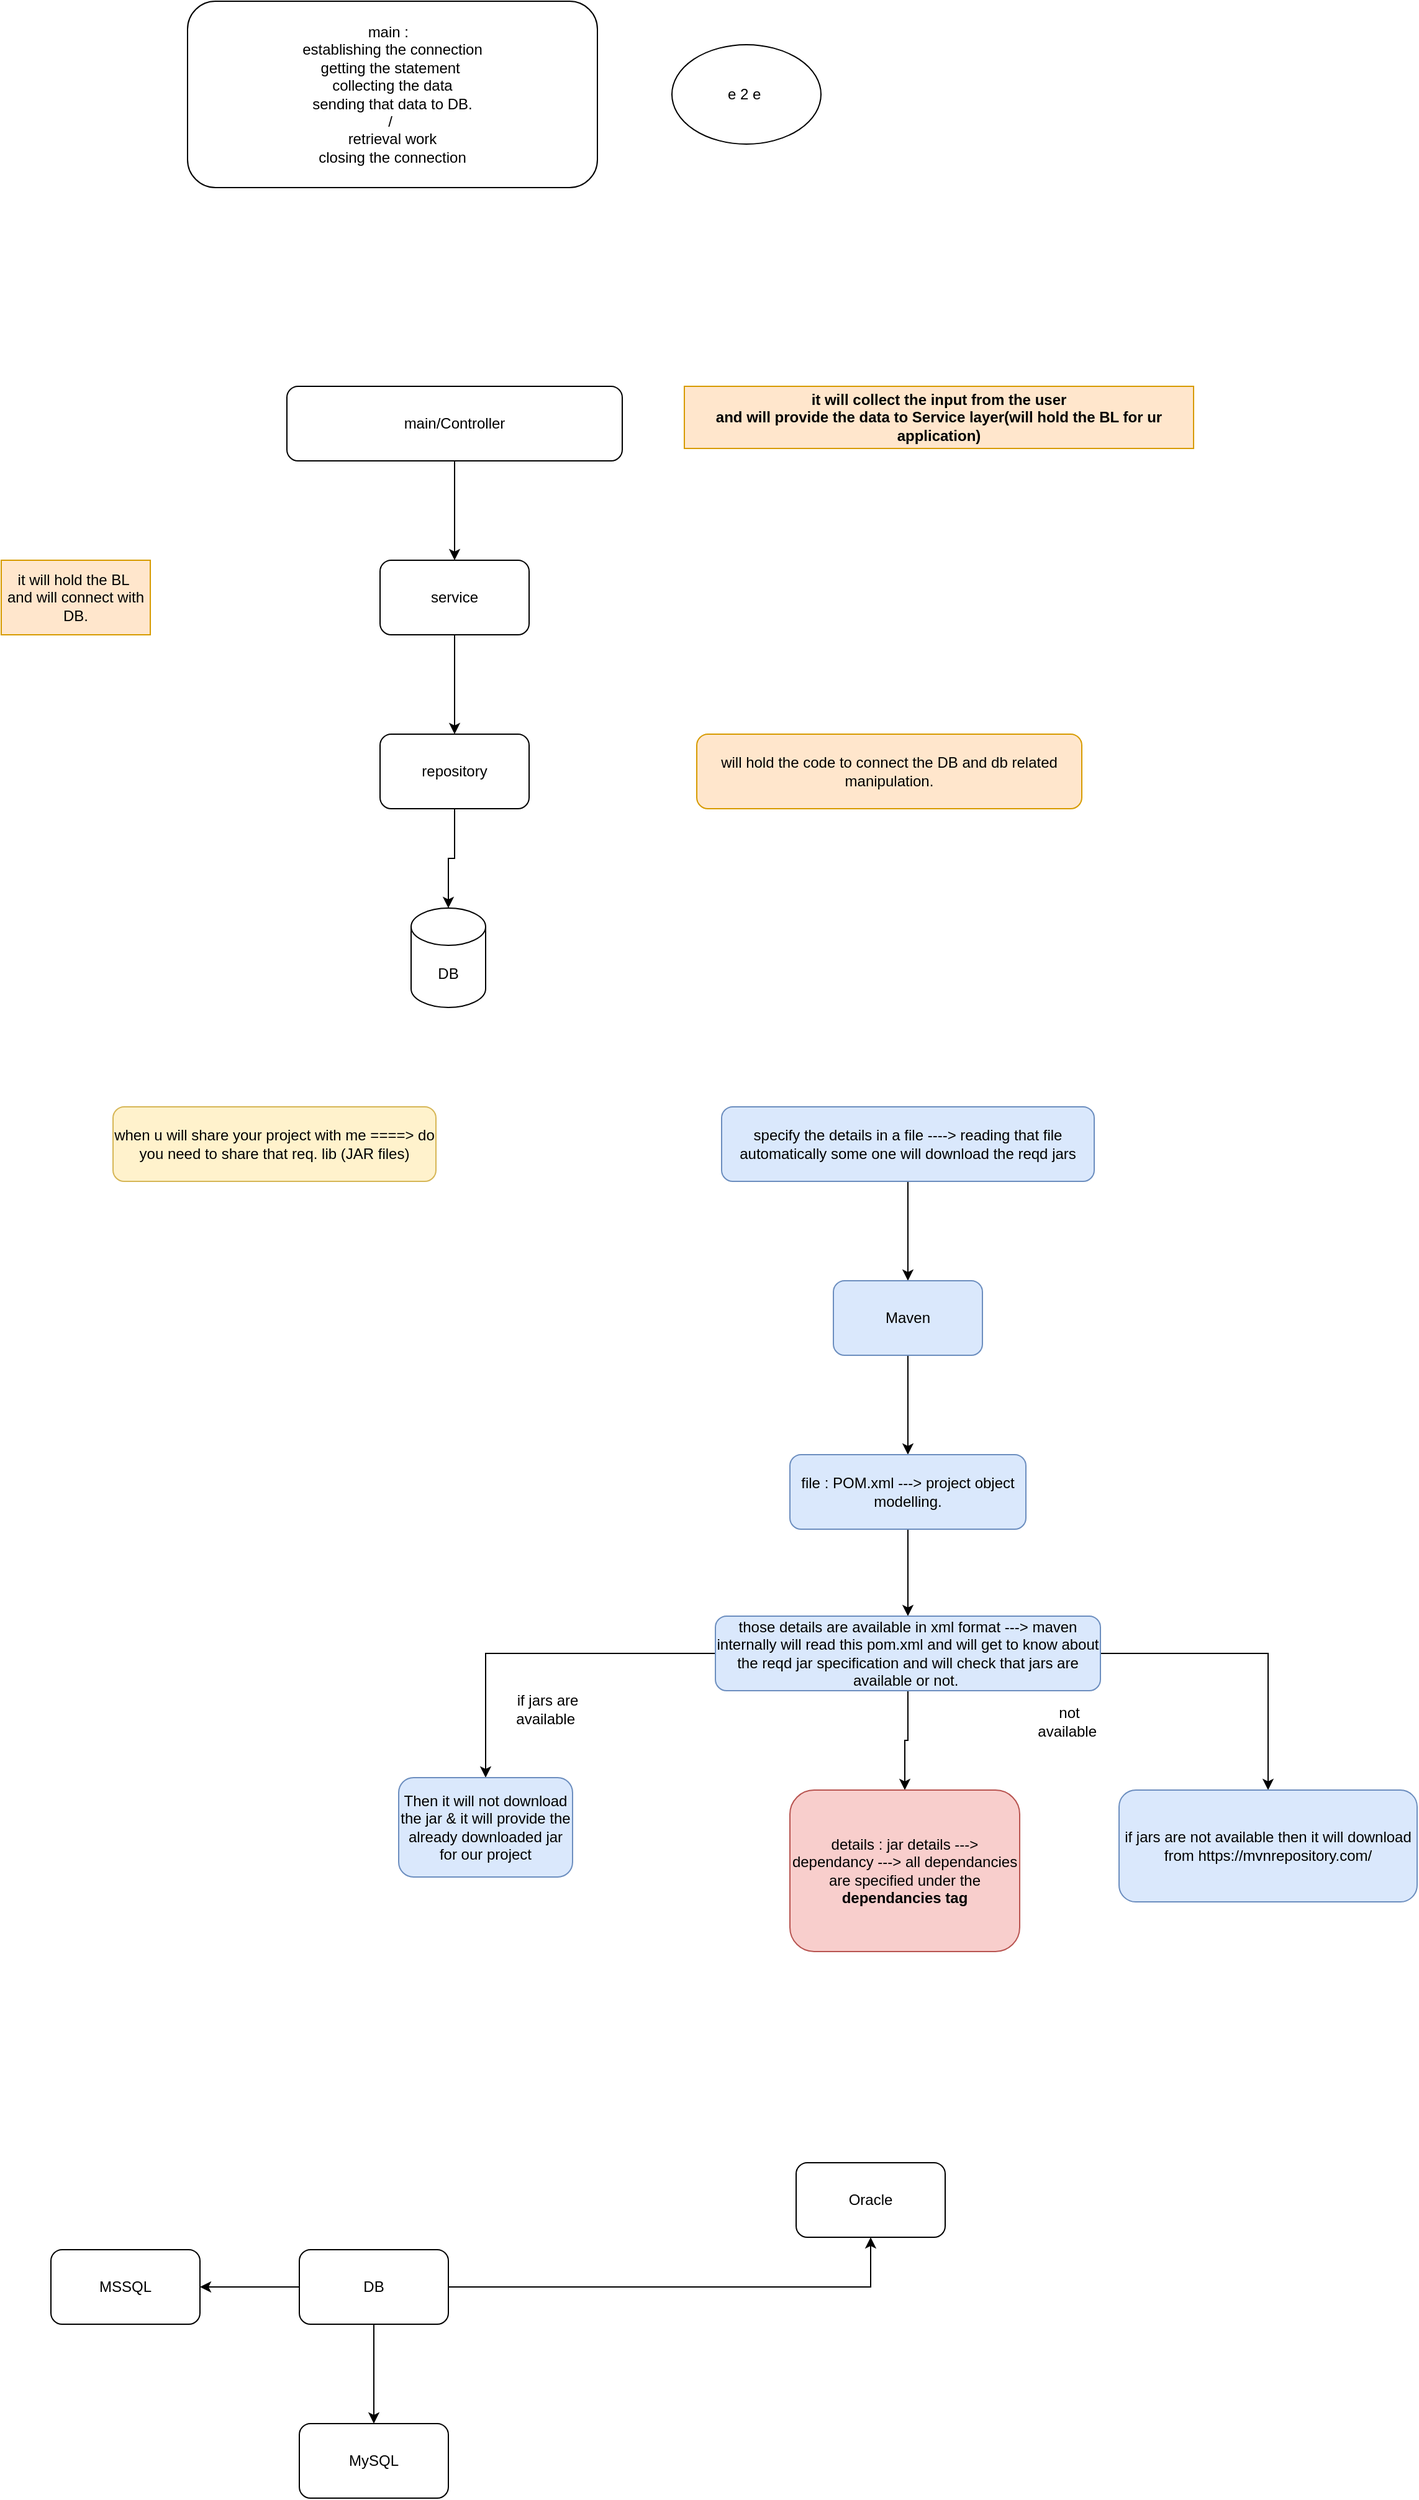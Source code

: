 <mxfile version="17.4.4" type="github">
  <diagram id="zI5ggaKjYQIlz0j1a0CY" name="Page-1">
    <mxGraphModel dx="1422" dy="786" grid="1" gridSize="10" guides="1" tooltips="1" connect="1" arrows="1" fold="1" page="1" pageScale="1" pageWidth="850" pageHeight="1100" math="0" shadow="0">
      <root>
        <mxCell id="0" />
        <mxCell id="1" parent="0" />
        <mxCell id="7WwlnYM1GJWEvAJwX8uH-1" value="main :&amp;nbsp;&amp;nbsp;&lt;br&gt;establishing the connection&lt;br&gt;getting the statement&amp;nbsp;&lt;br&gt;collecting the data&lt;br&gt;sending that data to DB.&lt;br&gt;/&amp;nbsp;&lt;br&gt;retrieval work&lt;br&gt;closing the connection" style="rounded=1;whiteSpace=wrap;html=1;" vertex="1" parent="1">
          <mxGeometry x="170" y="50" width="330" height="150" as="geometry" />
        </mxCell>
        <mxCell id="7WwlnYM1GJWEvAJwX8uH-2" value="e 2 e&amp;nbsp;" style="ellipse;whiteSpace=wrap;html=1;" vertex="1" parent="1">
          <mxGeometry x="560" y="85" width="120" height="80" as="geometry" />
        </mxCell>
        <mxCell id="7WwlnYM1GJWEvAJwX8uH-5" value="" style="edgeStyle=orthogonalEdgeStyle;rounded=0;orthogonalLoop=1;jettySize=auto;html=1;" edge="1" parent="1" source="7WwlnYM1GJWEvAJwX8uH-3" target="7WwlnYM1GJWEvAJwX8uH-4">
          <mxGeometry relative="1" as="geometry" />
        </mxCell>
        <mxCell id="7WwlnYM1GJWEvAJwX8uH-3" value="main/Controller" style="rounded=1;whiteSpace=wrap;html=1;" vertex="1" parent="1">
          <mxGeometry x="250" y="360" width="270" height="60" as="geometry" />
        </mxCell>
        <mxCell id="7WwlnYM1GJWEvAJwX8uH-7" value="" style="edgeStyle=orthogonalEdgeStyle;rounded=0;orthogonalLoop=1;jettySize=auto;html=1;" edge="1" parent="1" source="7WwlnYM1GJWEvAJwX8uH-4" target="7WwlnYM1GJWEvAJwX8uH-6">
          <mxGeometry relative="1" as="geometry" />
        </mxCell>
        <mxCell id="7WwlnYM1GJWEvAJwX8uH-4" value="service" style="whiteSpace=wrap;html=1;rounded=1;" vertex="1" parent="1">
          <mxGeometry x="325" y="500" width="120" height="60" as="geometry" />
        </mxCell>
        <mxCell id="7WwlnYM1GJWEvAJwX8uH-9" style="edgeStyle=orthogonalEdgeStyle;rounded=0;orthogonalLoop=1;jettySize=auto;html=1;entryX=0.5;entryY=0;entryDx=0;entryDy=0;entryPerimeter=0;" edge="1" parent="1" source="7WwlnYM1GJWEvAJwX8uH-6" target="7WwlnYM1GJWEvAJwX8uH-8">
          <mxGeometry relative="1" as="geometry" />
        </mxCell>
        <mxCell id="7WwlnYM1GJWEvAJwX8uH-6" value="repository" style="whiteSpace=wrap;html=1;rounded=1;" vertex="1" parent="1">
          <mxGeometry x="325" y="640" width="120" height="60" as="geometry" />
        </mxCell>
        <mxCell id="7WwlnYM1GJWEvAJwX8uH-8" value="DB" style="shape=cylinder3;whiteSpace=wrap;html=1;boundedLbl=1;backgroundOutline=1;size=15;" vertex="1" parent="1">
          <mxGeometry x="350" y="780" width="60" height="80" as="geometry" />
        </mxCell>
        <mxCell id="7WwlnYM1GJWEvAJwX8uH-11" value="it will collect the input from the user&lt;br&gt;and will provide the data to Service layer(will hold the BL for ur application)" style="rounded=0;whiteSpace=wrap;html=1;fontStyle=1;fillColor=#ffe6cc;strokeColor=#d79b00;" vertex="1" parent="1">
          <mxGeometry x="570" y="360" width="410" height="50" as="geometry" />
        </mxCell>
        <mxCell id="7WwlnYM1GJWEvAJwX8uH-12" value="it will hold the BL&amp;nbsp;&lt;br&gt;and will connect with DB." style="rounded=0;whiteSpace=wrap;html=1;fillColor=#ffe6cc;strokeColor=#d79b00;" vertex="1" parent="1">
          <mxGeometry x="20" y="500" width="120" height="60" as="geometry" />
        </mxCell>
        <mxCell id="7WwlnYM1GJWEvAJwX8uH-13" value="will hold the code to connect the DB and db related manipulation." style="rounded=1;whiteSpace=wrap;html=1;fillColor=#ffe6cc;strokeColor=#d79b00;" vertex="1" parent="1">
          <mxGeometry x="580" y="640" width="310" height="60" as="geometry" />
        </mxCell>
        <mxCell id="7WwlnYM1GJWEvAJwX8uH-14" value="when u will share your project with me ====&amp;gt; do you need to share that req. lib (JAR files)&lt;br&gt;" style="rounded=1;whiteSpace=wrap;html=1;fillColor=#fff2cc;strokeColor=#d6b656;" vertex="1" parent="1">
          <mxGeometry x="110" y="940" width="260" height="60" as="geometry" />
        </mxCell>
        <mxCell id="7WwlnYM1GJWEvAJwX8uH-17" value="" style="edgeStyle=orthogonalEdgeStyle;rounded=0;orthogonalLoop=1;jettySize=auto;html=1;" edge="1" parent="1" source="7WwlnYM1GJWEvAJwX8uH-15" target="7WwlnYM1GJWEvAJwX8uH-16">
          <mxGeometry relative="1" as="geometry" />
        </mxCell>
        <mxCell id="7WwlnYM1GJWEvAJwX8uH-15" value="specify the details in a file ----&amp;gt; reading that file automatically some one will download the reqd jars" style="rounded=1;whiteSpace=wrap;html=1;fillColor=#dae8fc;strokeColor=#6c8ebf;" vertex="1" parent="1">
          <mxGeometry x="600" y="940" width="300" height="60" as="geometry" />
        </mxCell>
        <mxCell id="7WwlnYM1GJWEvAJwX8uH-19" value="" style="edgeStyle=orthogonalEdgeStyle;rounded=0;orthogonalLoop=1;jettySize=auto;html=1;" edge="1" parent="1" source="7WwlnYM1GJWEvAJwX8uH-16" target="7WwlnYM1GJWEvAJwX8uH-18">
          <mxGeometry relative="1" as="geometry" />
        </mxCell>
        <mxCell id="7WwlnYM1GJWEvAJwX8uH-16" value="Maven" style="whiteSpace=wrap;html=1;fillColor=#dae8fc;strokeColor=#6c8ebf;rounded=1;" vertex="1" parent="1">
          <mxGeometry x="690" y="1080" width="120" height="60" as="geometry" />
        </mxCell>
        <mxCell id="7WwlnYM1GJWEvAJwX8uH-21" value="" style="edgeStyle=orthogonalEdgeStyle;rounded=0;orthogonalLoop=1;jettySize=auto;html=1;" edge="1" parent="1" source="7WwlnYM1GJWEvAJwX8uH-18" target="7WwlnYM1GJWEvAJwX8uH-20">
          <mxGeometry relative="1" as="geometry" />
        </mxCell>
        <mxCell id="7WwlnYM1GJWEvAJwX8uH-18" value="file : POM.xml ---&amp;gt; project object modelling." style="whiteSpace=wrap;html=1;fillColor=#dae8fc;strokeColor=#6c8ebf;rounded=1;" vertex="1" parent="1">
          <mxGeometry x="655" y="1220" width="190" height="60" as="geometry" />
        </mxCell>
        <mxCell id="7WwlnYM1GJWEvAJwX8uH-23" value="" style="edgeStyle=orthogonalEdgeStyle;rounded=0;orthogonalLoop=1;jettySize=auto;html=1;" edge="1" parent="1" source="7WwlnYM1GJWEvAJwX8uH-20" target="7WwlnYM1GJWEvAJwX8uH-22">
          <mxGeometry relative="1" as="geometry" />
        </mxCell>
        <mxCell id="7WwlnYM1GJWEvAJwX8uH-27" value="" style="edgeStyle=orthogonalEdgeStyle;rounded=0;orthogonalLoop=1;jettySize=auto;html=1;" edge="1" parent="1" source="7WwlnYM1GJWEvAJwX8uH-20" target="7WwlnYM1GJWEvAJwX8uH-26">
          <mxGeometry relative="1" as="geometry" />
        </mxCell>
        <mxCell id="7WwlnYM1GJWEvAJwX8uH-29" value="" style="edgeStyle=orthogonalEdgeStyle;rounded=0;orthogonalLoop=1;jettySize=auto;html=1;" edge="1" parent="1" source="7WwlnYM1GJWEvAJwX8uH-20" target="7WwlnYM1GJWEvAJwX8uH-28">
          <mxGeometry relative="1" as="geometry" />
        </mxCell>
        <mxCell id="7WwlnYM1GJWEvAJwX8uH-20" value="those details are available in xml format ---&amp;gt; maven internally will read this pom.xml and will get to know about the reqd jar specification and will check that jars are available or not.&amp;nbsp;" style="whiteSpace=wrap;html=1;fillColor=#dae8fc;strokeColor=#6c8ebf;rounded=1;" vertex="1" parent="1">
          <mxGeometry x="595" y="1350" width="310" height="60" as="geometry" />
        </mxCell>
        <mxCell id="7WwlnYM1GJWEvAJwX8uH-22" value="Then it will not download the jar &amp;amp; it will provide the already downloaded jar for our project" style="whiteSpace=wrap;html=1;fillColor=#dae8fc;strokeColor=#6c8ebf;rounded=1;" vertex="1" parent="1">
          <mxGeometry x="340" y="1480" width="140" height="80" as="geometry" />
        </mxCell>
        <mxCell id="7WwlnYM1GJWEvAJwX8uH-24" value="if jars are available&amp;nbsp;" style="text;html=1;strokeColor=none;fillColor=none;align=center;verticalAlign=middle;whiteSpace=wrap;rounded=0;" vertex="1" parent="1">
          <mxGeometry x="430" y="1410" width="60" height="30" as="geometry" />
        </mxCell>
        <mxCell id="7WwlnYM1GJWEvAJwX8uH-25" value="not available&amp;nbsp;" style="text;html=1;strokeColor=none;fillColor=none;align=center;verticalAlign=middle;whiteSpace=wrap;rounded=0;" vertex="1" parent="1">
          <mxGeometry x="850" y="1420" width="60" height="30" as="geometry" />
        </mxCell>
        <mxCell id="7WwlnYM1GJWEvAJwX8uH-26" value="if jars are not available then it will download from&amp;nbsp;https://mvnrepository.com/&lt;br&gt;" style="whiteSpace=wrap;html=1;fillColor=#dae8fc;strokeColor=#6c8ebf;rounded=1;" vertex="1" parent="1">
          <mxGeometry x="920" y="1490" width="240" height="90" as="geometry" />
        </mxCell>
        <mxCell id="7WwlnYM1GJWEvAJwX8uH-28" value="details : jar details ---&amp;gt; dependancy ---&amp;gt; all dependancies are specified under the &lt;b&gt;dependancies tag&lt;/b&gt;" style="whiteSpace=wrap;html=1;fillColor=#f8cecc;strokeColor=#b85450;rounded=1;" vertex="1" parent="1">
          <mxGeometry x="655" y="1490" width="185" height="130" as="geometry" />
        </mxCell>
        <mxCell id="7WwlnYM1GJWEvAJwX8uH-32" value="" style="edgeStyle=orthogonalEdgeStyle;rounded=0;orthogonalLoop=1;jettySize=auto;html=1;" edge="1" parent="1" source="7WwlnYM1GJWEvAJwX8uH-30" target="7WwlnYM1GJWEvAJwX8uH-31">
          <mxGeometry relative="1" as="geometry" />
        </mxCell>
        <mxCell id="7WwlnYM1GJWEvAJwX8uH-34" value="" style="edgeStyle=orthogonalEdgeStyle;rounded=0;orthogonalLoop=1;jettySize=auto;html=1;" edge="1" parent="1" source="7WwlnYM1GJWEvAJwX8uH-30" target="7WwlnYM1GJWEvAJwX8uH-33">
          <mxGeometry relative="1" as="geometry" />
        </mxCell>
        <mxCell id="7WwlnYM1GJWEvAJwX8uH-36" value="" style="edgeStyle=orthogonalEdgeStyle;rounded=0;orthogonalLoop=1;jettySize=auto;html=1;" edge="1" parent="1" source="7WwlnYM1GJWEvAJwX8uH-30" target="7WwlnYM1GJWEvAJwX8uH-35">
          <mxGeometry relative="1" as="geometry" />
        </mxCell>
        <mxCell id="7WwlnYM1GJWEvAJwX8uH-30" value="DB" style="rounded=1;whiteSpace=wrap;html=1;" vertex="1" parent="1">
          <mxGeometry x="260" y="1860" width="120" height="60" as="geometry" />
        </mxCell>
        <mxCell id="7WwlnYM1GJWEvAJwX8uH-31" value="Oracle" style="whiteSpace=wrap;html=1;rounded=1;" vertex="1" parent="1">
          <mxGeometry x="660" y="1790" width="120" height="60" as="geometry" />
        </mxCell>
        <mxCell id="7WwlnYM1GJWEvAJwX8uH-33" value="MySQL" style="whiteSpace=wrap;html=1;rounded=1;" vertex="1" parent="1">
          <mxGeometry x="260" y="2000" width="120" height="60" as="geometry" />
        </mxCell>
        <mxCell id="7WwlnYM1GJWEvAJwX8uH-35" value="MSSQL" style="whiteSpace=wrap;html=1;rounded=1;" vertex="1" parent="1">
          <mxGeometry x="60" y="1860" width="120" height="60" as="geometry" />
        </mxCell>
      </root>
    </mxGraphModel>
  </diagram>
</mxfile>
